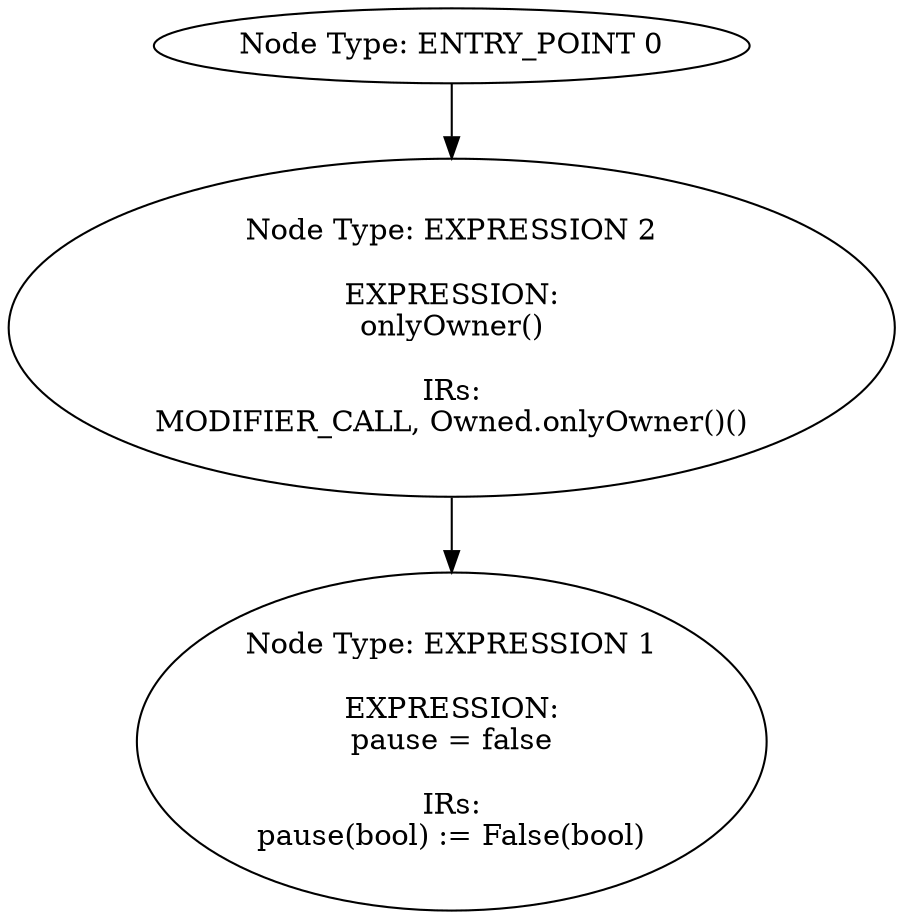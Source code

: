 digraph{
0[label="Node Type: ENTRY_POINT 0
"];
0->2;
1[label="Node Type: EXPRESSION 1

EXPRESSION:
pause = false

IRs:
pause(bool) := False(bool)"];
2[label="Node Type: EXPRESSION 2

EXPRESSION:
onlyOwner()

IRs:
MODIFIER_CALL, Owned.onlyOwner()()"];
2->1;
}
